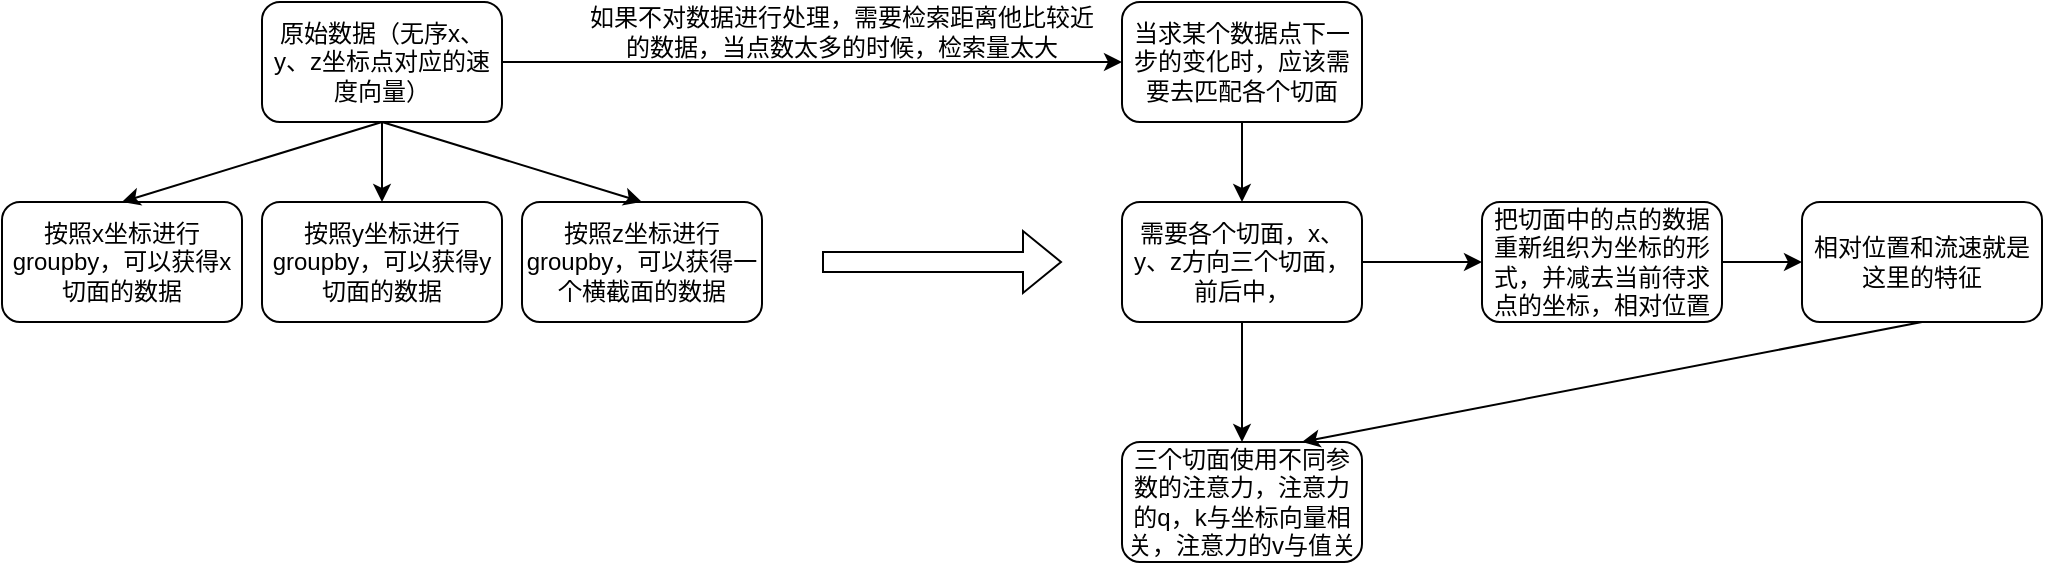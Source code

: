 <mxfile version="24.2.3" type="github">
  <diagram name="第 1 页" id="hL7lgHcb_5edd5JF82dh">
    <mxGraphModel dx="1434" dy="786" grid="1" gridSize="10" guides="1" tooltips="1" connect="1" arrows="1" fold="1" page="1" pageScale="1" pageWidth="827" pageHeight="1169" math="0" shadow="0">
      <root>
        <mxCell id="0" />
        <mxCell id="1" parent="0" />
        <mxCell id="Gv-s6LlB8rjAMd5SSHqs-1" value="原始数据（无序x、y、z坐标点对应的速度向量）" style="rounded=1;whiteSpace=wrap;html=1;" vertex="1" parent="1">
          <mxGeometry x="140" y="60" width="120" height="60" as="geometry" />
        </mxCell>
        <mxCell id="Gv-s6LlB8rjAMd5SSHqs-2" value="按照x坐标进行groupby，可以获得x切面的数据" style="rounded=1;whiteSpace=wrap;html=1;" vertex="1" parent="1">
          <mxGeometry x="10" y="160" width="120" height="60" as="geometry" />
        </mxCell>
        <mxCell id="Gv-s6LlB8rjAMd5SSHqs-3" value="" style="endArrow=classic;html=1;rounded=0;exitX=0.5;exitY=1;exitDx=0;exitDy=0;entryX=0.5;entryY=0;entryDx=0;entryDy=0;" edge="1" parent="1" source="Gv-s6LlB8rjAMd5SSHqs-1" target="Gv-s6LlB8rjAMd5SSHqs-2">
          <mxGeometry width="50" height="50" relative="1" as="geometry">
            <mxPoint x="240" y="110" as="sourcePoint" />
            <mxPoint x="290" y="60" as="targetPoint" />
          </mxGeometry>
        </mxCell>
        <mxCell id="Gv-s6LlB8rjAMd5SSHqs-4" value="按照y坐标进行groupby，可以获得y切面的数据" style="rounded=1;whiteSpace=wrap;html=1;" vertex="1" parent="1">
          <mxGeometry x="140" y="160" width="120" height="60" as="geometry" />
        </mxCell>
        <mxCell id="Gv-s6LlB8rjAMd5SSHqs-5" value="按照z坐标进行groupby，可以获得一个横截面的数据" style="rounded=1;whiteSpace=wrap;html=1;" vertex="1" parent="1">
          <mxGeometry x="270" y="160" width="120" height="60" as="geometry" />
        </mxCell>
        <mxCell id="Gv-s6LlB8rjAMd5SSHqs-6" value="" style="endArrow=classic;html=1;rounded=0;exitX=0.5;exitY=1;exitDx=0;exitDy=0;entryX=0.5;entryY=0;entryDx=0;entryDy=0;" edge="1" parent="1" source="Gv-s6LlB8rjAMd5SSHqs-1" target="Gv-s6LlB8rjAMd5SSHqs-4">
          <mxGeometry width="50" height="50" relative="1" as="geometry">
            <mxPoint x="290" y="120" as="sourcePoint" />
            <mxPoint x="340" y="70" as="targetPoint" />
          </mxGeometry>
        </mxCell>
        <mxCell id="Gv-s6LlB8rjAMd5SSHqs-7" value="" style="endArrow=classic;html=1;rounded=0;exitX=0.5;exitY=1;exitDx=0;exitDy=0;entryX=0.5;entryY=0;entryDx=0;entryDy=0;" edge="1" parent="1" source="Gv-s6LlB8rjAMd5SSHqs-1" target="Gv-s6LlB8rjAMd5SSHqs-5">
          <mxGeometry width="50" height="50" relative="1" as="geometry">
            <mxPoint x="150" y="430" as="sourcePoint" />
            <mxPoint x="200" y="380" as="targetPoint" />
          </mxGeometry>
        </mxCell>
        <mxCell id="Gv-s6LlB8rjAMd5SSHqs-8" value="如果不对数据进行处理，需要检索距离他比较近的数据，当点数太多的时候，检索量太大" style="text;html=1;align=center;verticalAlign=middle;whiteSpace=wrap;rounded=0;" vertex="1" parent="1">
          <mxGeometry x="300" y="60" width="260" height="30" as="geometry" />
        </mxCell>
        <mxCell id="Gv-s6LlB8rjAMd5SSHqs-9" value="当求某个数据点下一步的变化时，应该需要去匹配各个切面" style="rounded=1;whiteSpace=wrap;html=1;" vertex="1" parent="1">
          <mxGeometry x="570" y="60" width="120" height="60" as="geometry" />
        </mxCell>
        <mxCell id="Gv-s6LlB8rjAMd5SSHqs-12" value="" style="endArrow=classic;html=1;rounded=0;exitX=0.5;exitY=1;exitDx=0;exitDy=0;" edge="1" parent="1" source="Gv-s6LlB8rjAMd5SSHqs-9">
          <mxGeometry width="50" height="50" relative="1" as="geometry">
            <mxPoint x="430" y="290" as="sourcePoint" />
            <mxPoint x="630" y="160" as="targetPoint" />
          </mxGeometry>
        </mxCell>
        <mxCell id="Gv-s6LlB8rjAMd5SSHqs-13" value="" style="endArrow=classic;html=1;rounded=0;exitX=1;exitY=0.5;exitDx=0;exitDy=0;entryX=0;entryY=0.5;entryDx=0;entryDy=0;" edge="1" parent="1" source="Gv-s6LlB8rjAMd5SSHqs-1" target="Gv-s6LlB8rjAMd5SSHqs-9">
          <mxGeometry width="50" height="50" relative="1" as="geometry">
            <mxPoint x="300" y="370" as="sourcePoint" />
            <mxPoint x="350" y="320" as="targetPoint" />
          </mxGeometry>
        </mxCell>
        <mxCell id="Gv-s6LlB8rjAMd5SSHqs-14" value="" style="shape=flexArrow;endArrow=classic;html=1;rounded=0;" edge="1" parent="1">
          <mxGeometry width="50" height="50" relative="1" as="geometry">
            <mxPoint x="420" y="190" as="sourcePoint" />
            <mxPoint x="540" y="190" as="targetPoint" />
          </mxGeometry>
        </mxCell>
        <mxCell id="Gv-s6LlB8rjAMd5SSHqs-20" value="" style="edgeStyle=orthogonalEdgeStyle;rounded=0;orthogonalLoop=1;jettySize=auto;html=1;" edge="1" parent="1" source="Gv-s6LlB8rjAMd5SSHqs-15" target="Gv-s6LlB8rjAMd5SSHqs-19">
          <mxGeometry relative="1" as="geometry" />
        </mxCell>
        <mxCell id="Gv-s6LlB8rjAMd5SSHqs-15" value="需要各个切面，x、y、z方向三个切面，前后中，" style="rounded=1;whiteSpace=wrap;html=1;" vertex="1" parent="1">
          <mxGeometry x="570" y="160" width="120" height="60" as="geometry" />
        </mxCell>
        <mxCell id="Gv-s6LlB8rjAMd5SSHqs-16" value="三个切面使用不同参数的注意力，注意力的q，k与坐标向量相关，注意力的v与值关" style="rounded=1;whiteSpace=wrap;html=1;" vertex="1" parent="1">
          <mxGeometry x="570" y="280" width="120" height="60" as="geometry" />
        </mxCell>
        <mxCell id="Gv-s6LlB8rjAMd5SSHqs-17" value="" style="endArrow=classic;html=1;rounded=0;exitX=0.5;exitY=1;exitDx=0;exitDy=0;" edge="1" parent="1" source="Gv-s6LlB8rjAMd5SSHqs-15" target="Gv-s6LlB8rjAMd5SSHqs-16">
          <mxGeometry width="50" height="50" relative="1" as="geometry">
            <mxPoint x="720" y="240" as="sourcePoint" />
            <mxPoint x="770" y="190" as="targetPoint" />
          </mxGeometry>
        </mxCell>
        <mxCell id="Gv-s6LlB8rjAMd5SSHqs-22" value="" style="edgeStyle=orthogonalEdgeStyle;rounded=0;orthogonalLoop=1;jettySize=auto;html=1;" edge="1" parent="1" source="Gv-s6LlB8rjAMd5SSHqs-19" target="Gv-s6LlB8rjAMd5SSHqs-21">
          <mxGeometry relative="1" as="geometry" />
        </mxCell>
        <mxCell id="Gv-s6LlB8rjAMd5SSHqs-19" value="把切面中的点的数据重新组织为坐标的形式，并减去当前待求点的坐标，相对位置" style="rounded=1;whiteSpace=wrap;html=1;" vertex="1" parent="1">
          <mxGeometry x="750" y="160" width="120" height="60" as="geometry" />
        </mxCell>
        <mxCell id="Gv-s6LlB8rjAMd5SSHqs-21" value="相对位置和流速就是这里的特征" style="rounded=1;whiteSpace=wrap;html=1;" vertex="1" parent="1">
          <mxGeometry x="910" y="160" width="120" height="60" as="geometry" />
        </mxCell>
        <mxCell id="Gv-s6LlB8rjAMd5SSHqs-23" value="" style="endArrow=classic;html=1;rounded=0;exitX=0.5;exitY=1;exitDx=0;exitDy=0;entryX=0.75;entryY=0;entryDx=0;entryDy=0;" edge="1" parent="1" source="Gv-s6LlB8rjAMd5SSHqs-21" target="Gv-s6LlB8rjAMd5SSHqs-16">
          <mxGeometry width="50" height="50" relative="1" as="geometry">
            <mxPoint x="840" y="330" as="sourcePoint" />
            <mxPoint x="890" y="280" as="targetPoint" />
          </mxGeometry>
        </mxCell>
      </root>
    </mxGraphModel>
  </diagram>
</mxfile>
